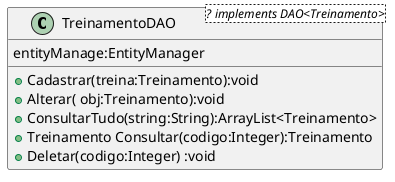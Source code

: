 @startuml


class TreinamentoDAO <? implements DAO<Treinamento>> {
    
    entityManage:EntityManager 
    + Cadastrar(treina:Treinamento):void
    + Alterar( obj:Treinamento):void
    + ConsultarTudo(string:String):ArrayList<Treinamento>
    + Treinamento Consultar(codigo:Integer):Treinamento
    + Deletar(codigo:Integer) :void      
}

@enduml